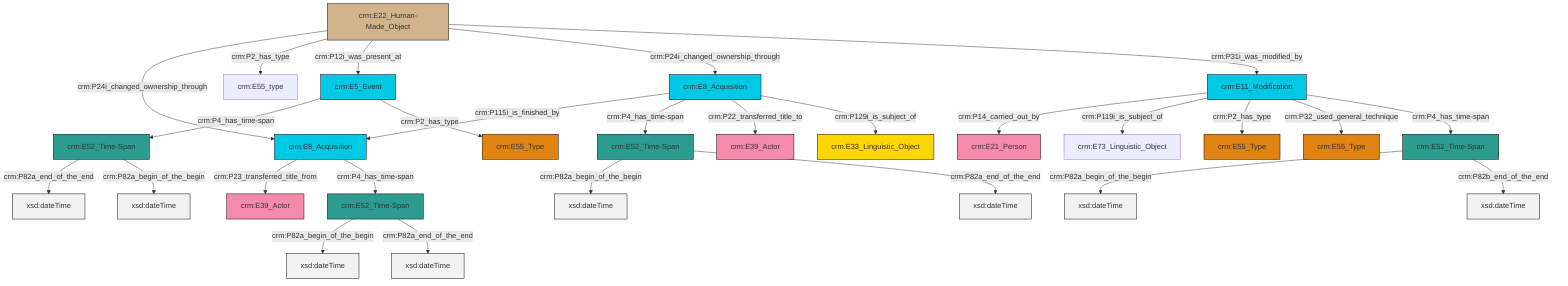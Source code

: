graph TD
classDef Literal fill:#f2f2f2,stroke:#000000;
classDef CRM_Entity fill:#FFFFFF,stroke:#000000;
classDef Temporal_Entity fill:#00C9E6, stroke:#000000;
classDef Type fill:#E18312, stroke:#000000;
classDef Time-Span fill:#2C9C91, stroke:#000000;
classDef Appellation fill:#FFEB7F, stroke:#000000;
classDef Place fill:#008836, stroke:#000000;
classDef Persistent_Item fill:#B266B2, stroke:#000000;
classDef Conceptual_Object fill:#FFD700, stroke:#000000;
classDef Physical_Thing fill:#D2B48C, stroke:#000000;
classDef Actor fill:#f58aad, stroke:#000000;
classDef PC_Classes fill:#4ce600, stroke:#000000;
classDef Multi fill:#cccccc,stroke:#000000;

0["crm:E22_Human-Made_Object"]:::Physical_Thing -->|crm:P24i_changed_ownership_through| 1["crm:E8_Acquisition"]:::Temporal_Entity
6["crm:E52_Time-Span"]:::Time-Span -->|crm:P82a_begin_of_the_begin| 7[xsd:dateTime]:::Literal
8["crm:E8_Acquisition"]:::Temporal_Entity -->|crm:P115i_is_finished_by| 1["crm:E8_Acquisition"]:::Temporal_Entity
9["crm:E52_Time-Span"]:::Time-Span -->|crm:P82a_end_of_the_end| 10[xsd:dateTime]:::Literal
12["crm:E11_Modification"]:::Temporal_Entity -->|crm:P14_carried_out_by| 2["crm:E21_Person"]:::Actor
9["crm:E52_Time-Span"]:::Time-Span -->|crm:P82a_begin_of_the_begin| 14[xsd:dateTime]:::Literal
15["crm:E5_Event"]:::Temporal_Entity -->|crm:P4_has_time-span| 9["crm:E52_Time-Span"]:::Time-Span
6["crm:E52_Time-Span"]:::Time-Span -->|crm:P82a_end_of_the_end| 16[xsd:dateTime]:::Literal
12["crm:E11_Modification"]:::Temporal_Entity -->|crm:P119i_is_subject_of| 17["crm:E73_Linguistic_Object"]:::Default
19["crm:E52_Time-Span"]:::Time-Span -->|crm:P82a_begin_of_the_begin| 20[xsd:dateTime]:::Literal
8["crm:E8_Acquisition"]:::Temporal_Entity -->|crm:P4_has_time-span| 6["crm:E52_Time-Span"]:::Time-Span
0["crm:E22_Human-Made_Object"]:::Physical_Thing -->|crm:P2_has_type| 23["crm:E55_type"]:::Default
0["crm:E22_Human-Made_Object"]:::Physical_Thing -->|crm:P12i_was_present_at| 15["crm:E5_Event"]:::Temporal_Entity
12["crm:E11_Modification"]:::Temporal_Entity -->|crm:P2_has_type| 21["crm:E55_Type"]:::Type
29["crm:E52_Time-Span"]:::Time-Span -->|crm:P82a_begin_of_the_begin| 30[xsd:dateTime]:::Literal
1["crm:E8_Acquisition"]:::Temporal_Entity -->|crm:P23_transferred_title_from| 4["crm:E39_Actor"]:::Actor
0["crm:E22_Human-Made_Object"]:::Physical_Thing -->|crm:P24i_changed_ownership_through| 8["crm:E8_Acquisition"]:::Temporal_Entity
0["crm:E22_Human-Made_Object"]:::Physical_Thing -->|crm:P31i_was_modified_by| 12["crm:E11_Modification"]:::Temporal_Entity
12["crm:E11_Modification"]:::Temporal_Entity -->|crm:P32_used_general_technique| 31["crm:E55_Type"]:::Type
1["crm:E8_Acquisition"]:::Temporal_Entity -->|crm:P4_has_time-span| 29["crm:E52_Time-Span"]:::Time-Span
29["crm:E52_Time-Span"]:::Time-Span -->|crm:P82a_end_of_the_end| 35[xsd:dateTime]:::Literal
8["crm:E8_Acquisition"]:::Temporal_Entity -->|crm:P22_transferred_title_to| 27["crm:E39_Actor"]:::Actor
8["crm:E8_Acquisition"]:::Temporal_Entity -->|crm:P129i_is_subject_of| 25["crm:E33_Linguistic_Object"]:::Conceptual_Object
15["crm:E5_Event"]:::Temporal_Entity -->|crm:P2_has_type| 36["crm:E55_Type"]:::Type
19["crm:E52_Time-Span"]:::Time-Span -->|crm:P82b_end_of_the_end| 40[xsd:dateTime]:::Literal
12["crm:E11_Modification"]:::Temporal_Entity -->|crm:P4_has_time-span| 19["crm:E52_Time-Span"]:::Time-Span